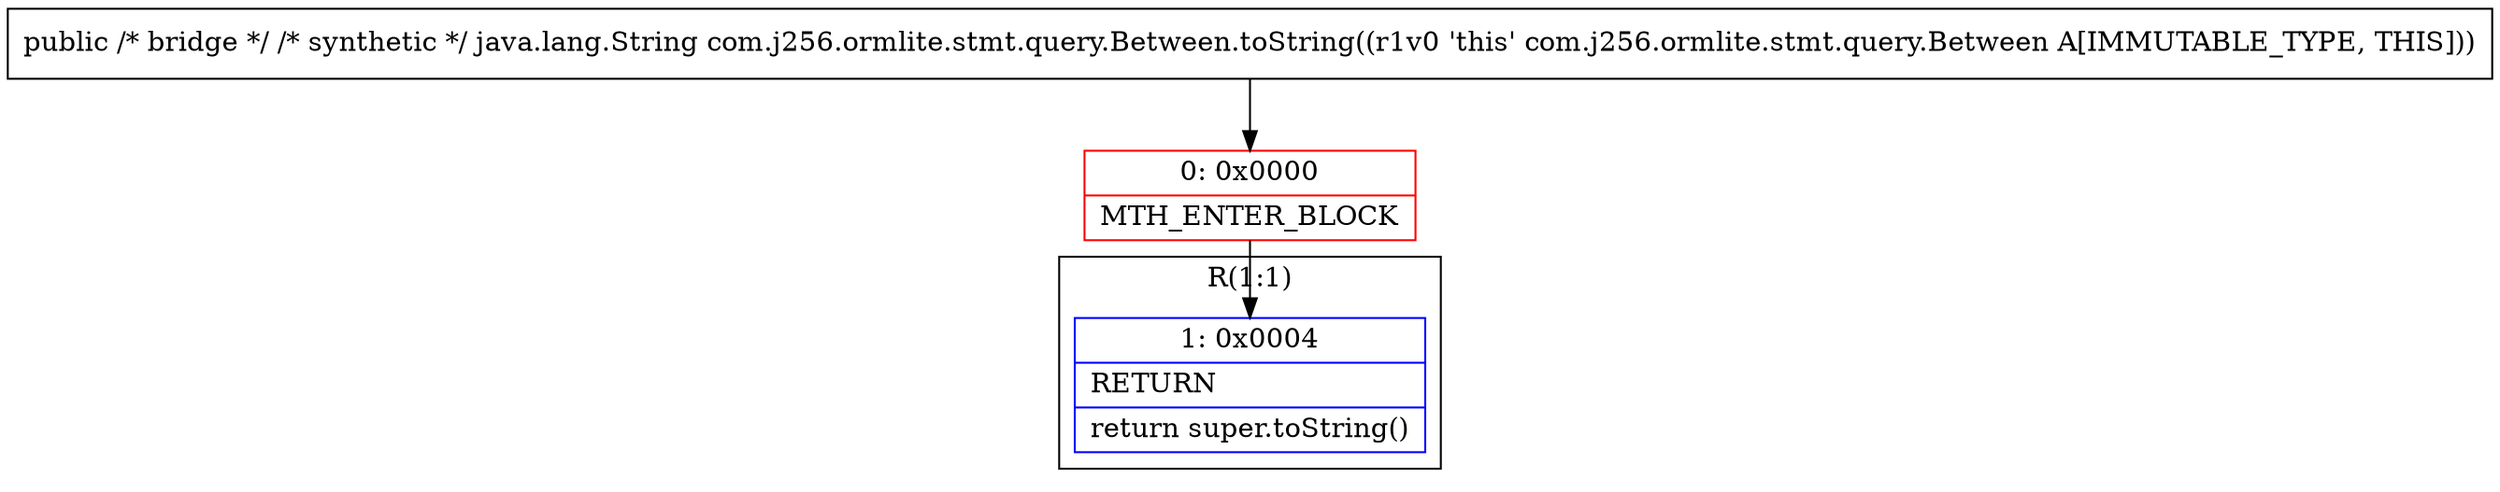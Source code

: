 digraph "CFG forcom.j256.ormlite.stmt.query.Between.toString()Ljava\/lang\/String;" {
subgraph cluster_Region_1616680292 {
label = "R(1:1)";
node [shape=record,color=blue];
Node_1 [shape=record,label="{1\:\ 0x0004|RETURN\l|return super.toString()\l}"];
}
Node_0 [shape=record,color=red,label="{0\:\ 0x0000|MTH_ENTER_BLOCK\l}"];
MethodNode[shape=record,label="{public \/* bridge *\/ \/* synthetic *\/ java.lang.String com.j256.ormlite.stmt.query.Between.toString((r1v0 'this' com.j256.ormlite.stmt.query.Between A[IMMUTABLE_TYPE, THIS])) }"];
MethodNode -> Node_0;
Node_0 -> Node_1;
}

